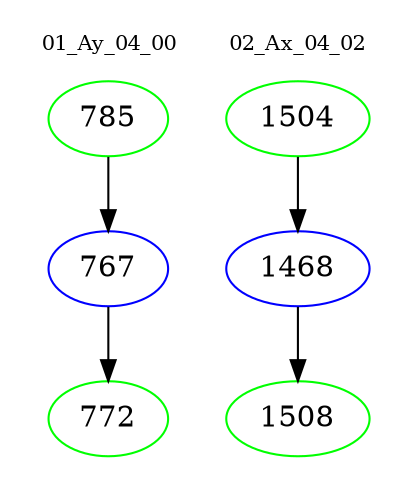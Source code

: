 digraph{
subgraph cluster_0 {
color = white
label = "01_Ay_04_00";
fontsize=10;
T0_785 [label="785", color="green"]
T0_785 -> T0_767 [color="black"]
T0_767 [label="767", color="blue"]
T0_767 -> T0_772 [color="black"]
T0_772 [label="772", color="green"]
}
subgraph cluster_1 {
color = white
label = "02_Ax_04_02";
fontsize=10;
T1_1504 [label="1504", color="green"]
T1_1504 -> T1_1468 [color="black"]
T1_1468 [label="1468", color="blue"]
T1_1468 -> T1_1508 [color="black"]
T1_1508 [label="1508", color="green"]
}
}
